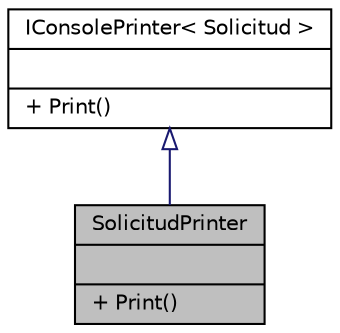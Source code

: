 digraph "SolicitudPrinter"
{
 // INTERACTIVE_SVG=YES
 // LATEX_PDF_SIZE
  edge [fontname="Helvetica",fontsize="10",labelfontname="Helvetica",labelfontsize="10"];
  node [fontname="Helvetica",fontsize="10",shape=record];
  Node1 [label="{SolicitudPrinter\n||+ Print()\l}",height=0.2,width=0.4,color="black", fillcolor="grey75", style="filled", fontcolor="black",tooltip="Método para mostrar por pantalla la lista de solicitudes."];
  Node2 -> Node1 [dir="back",color="midnightblue",fontsize="10",style="solid",arrowtail="onormal",fontname="Helvetica"];
  Node2 [label="{IConsolePrinter\< Solicitud \>\n||+ Print()\l}",height=0.2,width=0.4,color="black", fillcolor="white", style="filled",URL="$interfaceIConsolePrinter.html",tooltip=" "];
}
